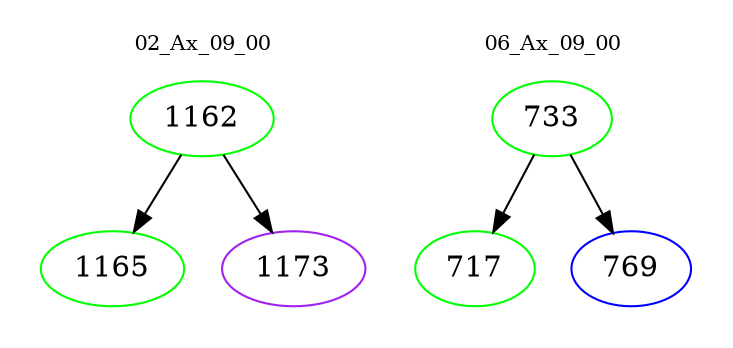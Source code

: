 digraph{
subgraph cluster_0 {
color = white
label = "02_Ax_09_00";
fontsize=10;
T0_1162 [label="1162", color="green"]
T0_1162 -> T0_1165 [color="black"]
T0_1165 [label="1165", color="green"]
T0_1162 -> T0_1173 [color="black"]
T0_1173 [label="1173", color="purple"]
}
subgraph cluster_1 {
color = white
label = "06_Ax_09_00";
fontsize=10;
T1_733 [label="733", color="green"]
T1_733 -> T1_717 [color="black"]
T1_717 [label="717", color="green"]
T1_733 -> T1_769 [color="black"]
T1_769 [label="769", color="blue"]
}
}
